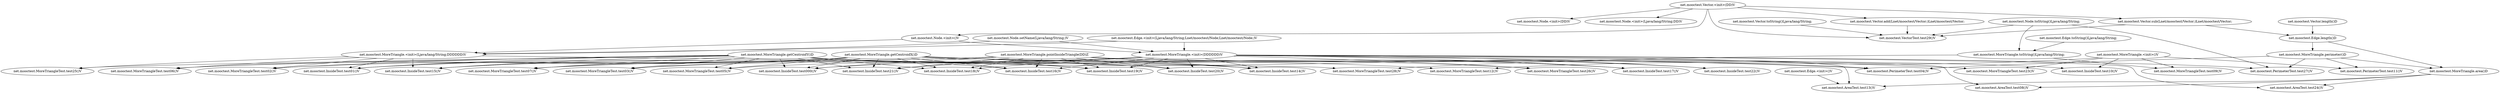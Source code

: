 digraph g {
	"net.mooctest.Node.<init>()V" -> "net.mooctest.MoreTriangle.<init>(DDDDDD)V";
	"net.mooctest.Node.<init>()V" -> "net.mooctest.MoreTriangle.<init>(Ljava/lang/String;DDDDDD)V";
	"net.mooctest.Vector.toString()Ljava/lang/String;" -> "net.mooctest.VectorTest.test29()V";
	"net.mooctest.MoreTriangle.area()D" -> "net.mooctest.AreaTest.test08()V";
	"net.mooctest.MoreTriangle.area()D" -> "net.mooctest.AreaTest.test24()V";
	"net.mooctest.MoreTriangle.area()D" -> "net.mooctest.AreaTest.test13()V";
	"net.mooctest.Vector.sub(Lnet/mooctest/Vector;)Lnet/mooctest/Vector;" -> "net.mooctest.VectorTest.test29()V";
	"net.mooctest.Vector.sub(Lnet/mooctest/Vector;)Lnet/mooctest/Vector;" -> "net.mooctest.Edge.length()D";
	"net.mooctest.MoreTriangle.<init>(Ljava/lang/String;DDDDDD)V" -> "net.mooctest.MoreTriangleTest.test25()V";
	"net.mooctest.MoreTriangle.<init>(Ljava/lang/String;DDDDDD)V" -> "net.mooctest.InsideTest.test01()V";
	"net.mooctest.MoreTriangle.<init>(Ljava/lang/String;DDDDDD)V" -> "net.mooctest.MoreTriangleTest.test06()V";
	"net.mooctest.MoreTriangle.<init>(Ljava/lang/String;DDDDDD)V" -> "net.mooctest.MoreTriangleTest.test02()V";
	"net.mooctest.MoreTriangle.<init>(Ljava/lang/String;DDDDDD)V" -> "net.mooctest.MoreTriangleTest.test28()V";
	"net.mooctest.MoreTriangle.<init>(Ljava/lang/String;DDDDDD)V" -> "net.mooctest.InsideTest.test15()V";
	"net.mooctest.MoreTriangle.getCentroidX()D" -> "net.mooctest.InsideTest.test19()V";
	"net.mooctest.MoreTriangle.getCentroidX()D" -> "net.mooctest.InsideTest.test20()V";
	"net.mooctest.MoreTriangle.getCentroidX()D" -> "net.mooctest.InsideTest.test14()V";
	"net.mooctest.MoreTriangle.getCentroidX()D" -> "net.mooctest.MoreTriangleTest.test07()V";
	"net.mooctest.MoreTriangle.getCentroidX()D" -> "net.mooctest.InsideTest.test01()V";
	"net.mooctest.MoreTriangle.getCentroidX()D" -> "net.mooctest.MoreTriangleTest.test26()V";
	"net.mooctest.MoreTriangle.getCentroidX()D" -> "net.mooctest.MoreTriangleTest.test05()V";
	"net.mooctest.MoreTriangle.getCentroidX()D" -> "net.mooctest.MoreTriangleTest.test02()V";
	"net.mooctest.MoreTriangle.getCentroidX()D" -> "net.mooctest.InsideTest.test17()V";
	"net.mooctest.MoreTriangle.getCentroidX()D" -> "net.mooctest.InsideTest.test000()V";
	"net.mooctest.MoreTriangle.getCentroidX()D" -> "net.mooctest.InsideTest.test15()V";
	"net.mooctest.MoreTriangle.getCentroidX()D" -> "net.mooctest.MoreTriangleTest.test23()V";
	"net.mooctest.MoreTriangle.getCentroidX()D" -> "net.mooctest.MoreTriangleTest.test06()V";
	"net.mooctest.MoreTriangle.getCentroidX()D" -> "net.mooctest.InsideTest.test21()V";
	"net.mooctest.MoreTriangle.getCentroidX()D" -> "net.mooctest.InsideTest.test18()V";
	"net.mooctest.MoreTriangle.getCentroidX()D" -> "net.mooctest.MoreTriangleTest.test03()V";
	"net.mooctest.MoreTriangle.getCentroidX()D" -> "net.mooctest.InsideTest.test16()V";
	"net.mooctest.Vector.<init>(DD)V" -> "net.mooctest.Vector.add(Lnet/mooctest/Vector;)Lnet/mooctest/Vector;";
	"net.mooctest.Vector.<init>(DD)V" -> "net.mooctest.Node.<init>()V";
	"net.mooctest.Vector.<init>(DD)V" -> "net.mooctest.Node.<init>(DD)V";
	"net.mooctest.Vector.<init>(DD)V" -> "net.mooctest.Vector.sub(Lnet/mooctest/Vector;)Lnet/mooctest/Vector;";
	"net.mooctest.Vector.<init>(DD)V" -> "net.mooctest.Node.<init>(Ljava/lang/String;DD)V";
	"net.mooctest.Vector.<init>(DD)V" -> "net.mooctest.VectorTest.test29()V";
	"net.mooctest.MoreTriangle.getCentroidY()D" -> "net.mooctest.InsideTest.test19()V";
	"net.mooctest.MoreTriangle.getCentroidY()D" -> "net.mooctest.InsideTest.test20()V";
	"net.mooctest.MoreTriangle.getCentroidY()D" -> "net.mooctest.InsideTest.test14()V";
	"net.mooctest.MoreTriangle.getCentroidY()D" -> "net.mooctest.MoreTriangleTest.test07()V";
	"net.mooctest.MoreTriangle.getCentroidY()D" -> "net.mooctest.InsideTest.test01()V";
	"net.mooctest.MoreTriangle.getCentroidY()D" -> "net.mooctest.MoreTriangleTest.test05()V";
	"net.mooctest.MoreTriangle.getCentroidY()D" -> "net.mooctest.MoreTriangleTest.test02()V";
	"net.mooctest.MoreTriangle.getCentroidY()D" -> "net.mooctest.InsideTest.test000()V";
	"net.mooctest.MoreTriangle.getCentroidY()D" -> "net.mooctest.InsideTest.test15()V";
	"net.mooctest.MoreTriangle.getCentroidY()D" -> "net.mooctest.MoreTriangleTest.test25()V";
	"net.mooctest.MoreTriangle.getCentroidY()D" -> "net.mooctest.PerimeterTest.test04()V";
	"net.mooctest.MoreTriangle.getCentroidY()D" -> "net.mooctest.MoreTriangleTest.test06()V";
	"net.mooctest.MoreTriangle.getCentroidY()D" -> "net.mooctest.InsideTest.test21()V";
	"net.mooctest.MoreTriangle.getCentroidY()D" -> "net.mooctest.MoreTriangleTest.test12()V";
	"net.mooctest.MoreTriangle.getCentroidY()D" -> "net.mooctest.InsideTest.test18()V";
	"net.mooctest.MoreTriangle.getCentroidY()D" -> "net.mooctest.MoreTriangleTest.test03()V";
	"net.mooctest.MoreTriangle.getCentroidY()D" -> "net.mooctest.InsideTest.test16()V";
	"net.mooctest.Edge.length()D" -> "net.mooctest.MoreTriangle.perimeter()D";
	"net.mooctest.Edge.length()D" -> "net.mooctest.MoreTriangle.area()D";
	"net.mooctest.MoreTriangle.perimeter()D" -> "net.mooctest.PerimeterTest.test04()V";
	"net.mooctest.MoreTriangle.perimeter()D" -> "net.mooctest.MoreTriangle.area()D";
	"net.mooctest.MoreTriangle.perimeter()D" -> "net.mooctest.PerimeterTest.test27()V";
	"net.mooctest.MoreTriangle.perimeter()D" -> "net.mooctest.PerimeterTest.test11()V";
	"net.mooctest.Edge.toString()Ljava/lang/String;" -> "net.mooctest.MoreTriangle.toString()Ljava/lang/String;";
	"net.mooctest.Node.setName(Ljava/lang/String;)V" -> "net.mooctest.MoreTriangle.<init>(DDDDDD)V";
	"net.mooctest.Node.setName(Ljava/lang/String;)V" -> "net.mooctest.MoreTriangle.<init>(Ljava/lang/String;DDDDDD)V";
	"net.mooctest.MoreTriangle.<init>(DDDDDD)V" -> "net.mooctest.InsideTest.test19()V";
	"net.mooctest.MoreTriangle.<init>(DDDDDD)V" -> "net.mooctest.InsideTest.test20()V";
	"net.mooctest.MoreTriangle.<init>(DDDDDD)V" -> "net.mooctest.InsideTest.test14()V";
	"net.mooctest.MoreTriangle.<init>(DDDDDD)V" -> "net.mooctest.MoreTriangleTest.test07()V";
	"net.mooctest.MoreTriangle.<init>(DDDDDD)V" -> "net.mooctest.MoreTriangleTest.test26()V";
	"net.mooctest.MoreTriangle.<init>(DDDDDD)V" -> "net.mooctest.MoreTriangleTest.test05()V";
	"net.mooctest.MoreTriangle.<init>(DDDDDD)V" -> "net.mooctest.AreaTest.test08()V";
	"net.mooctest.MoreTriangle.<init>(DDDDDD)V" -> "net.mooctest.InsideTest.test17()V";
	"net.mooctest.MoreTriangle.<init>(DDDDDD)V" -> "net.mooctest.InsideTest.test000()V";
	"net.mooctest.MoreTriangle.<init>(DDDDDD)V" -> "net.mooctest.InsideTest.test22()V";
	"net.mooctest.MoreTriangle.<init>(DDDDDD)V" -> "net.mooctest.AreaTest.test24()V";
	"net.mooctest.MoreTriangle.<init>(DDDDDD)V" -> "net.mooctest.PerimeterTest.test27()V";
	"net.mooctest.MoreTriangle.<init>(DDDDDD)V" -> "net.mooctest.AreaTest.test13()V";
	"net.mooctest.MoreTriangle.<init>(DDDDDD)V" -> "net.mooctest.PerimeterTest.test04()V";
	"net.mooctest.MoreTriangle.<init>(DDDDDD)V" -> "net.mooctest.InsideTest.test21()V";
	"net.mooctest.MoreTriangle.<init>(DDDDDD)V" -> "net.mooctest.InsideTest.test18()V";
	"net.mooctest.MoreTriangle.<init>(DDDDDD)V" -> "net.mooctest.MoreTriangleTest.test03()V";
	"net.mooctest.MoreTriangle.<init>(DDDDDD)V" -> "net.mooctest.InsideTest.test16()V";
	"net.mooctest.Edge.<init>(Ljava/lang/String;Lnet/mooctest/Node;Lnet/mooctest/Node;)V" -> "net.mooctest.MoreTriangle.<init>(DDDDDD)V";
	"net.mooctest.Edge.<init>(Ljava/lang/String;Lnet/mooctest/Node;Lnet/mooctest/Node;)V" -> "net.mooctest.MoreTriangle.<init>(Ljava/lang/String;DDDDDD)V";
	"net.mooctest.Edge.<init>()V" -> "net.mooctest.AreaTest.test13()V";
	"net.mooctest.Vector.add(Lnet/mooctest/Vector;)Lnet/mooctest/Vector;" -> "net.mooctest.VectorTest.test29()V";
	"net.mooctest.MoreTriangle.<init>()V" -> "net.mooctest.MoreTriangleTest.test12()V";
	"net.mooctest.MoreTriangle.<init>()V" -> "net.mooctest.MoreTriangleTest.test09()V";
	"net.mooctest.MoreTriangle.<init>()V" -> "net.mooctest.InsideTest.test10()V";
	"net.mooctest.MoreTriangle.<init>()V" -> "net.mooctest.MoreTriangleTest.test23()V";
	"net.mooctest.MoreTriangle.<init>()V" -> "net.mooctest.PerimeterTest.test11()V";
	"net.mooctest.MoreTriangle.toString()Ljava/lang/String;" -> "net.mooctest.MoreTriangleTest.test09()V";
	"net.mooctest.MoreTriangle.toString()Ljava/lang/String;" -> "net.mooctest.MoreTriangleTest.test28()V";
	"net.mooctest.Node.toString()Ljava/lang/String;" -> "net.mooctest.MoreTriangle.toString()Ljava/lang/String;";
	"net.mooctest.Node.toString()Ljava/lang/String;" -> "net.mooctest.VectorTest.test29()V";
	"net.mooctest.Node.toString()Ljava/lang/String;" -> "net.mooctest.PerimeterTest.test27()V";
	"net.mooctest.Vector.length()D" -> "net.mooctest.Edge.length()D";
	"net.mooctest.MoreTriangle.pointInsideTriangle(DD)Z" -> "net.mooctest.InsideTest.test19()V";
	"net.mooctest.MoreTriangle.pointInsideTriangle(DD)Z" -> "net.mooctest.InsideTest.test20()V";
	"net.mooctest.MoreTriangle.pointInsideTriangle(DD)Z" -> "net.mooctest.InsideTest.test14()V";
	"net.mooctest.MoreTriangle.pointInsideTriangle(DD)Z" -> "net.mooctest.InsideTest.test01()V";
	"net.mooctest.MoreTriangle.pointInsideTriangle(DD)Z" -> "net.mooctest.InsideTest.test21()V";
	"net.mooctest.MoreTriangle.pointInsideTriangle(DD)Z" -> "net.mooctest.InsideTest.test18()V";
	"net.mooctest.MoreTriangle.pointInsideTriangle(DD)Z" -> "net.mooctest.InsideTest.test17()V";
	"net.mooctest.MoreTriangle.pointInsideTriangle(DD)Z" -> "net.mooctest.InsideTest.test000()V";
	"net.mooctest.MoreTriangle.pointInsideTriangle(DD)Z" -> "net.mooctest.InsideTest.test22()V";
	"net.mooctest.MoreTriangle.pointInsideTriangle(DD)Z" -> "net.mooctest.InsideTest.test16()V";
	"net.mooctest.MoreTriangle.pointInsideTriangle(DD)Z" -> "net.mooctest.InsideTest.test15()V";
	"net.mooctest.MoreTriangle.pointInsideTriangle(DD)Z" -> "net.mooctest.InsideTest.test10()V";
}
